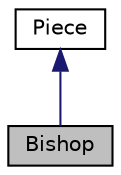 digraph "Bishop"
{
 // LATEX_PDF_SIZE
  edge [fontname="Helvetica",fontsize="10",labelfontname="Helvetica",labelfontsize="10"];
  node [fontname="Helvetica",fontsize="10",shape=record];
  Node1 [label="Bishop",height=0.2,width=0.4,color="black", fillcolor="grey75", style="filled", fontcolor="black",tooltip="Class representing a bishop piece."];
  Node2 -> Node1 [dir="back",color="midnightblue",fontsize="10",style="solid",fontname="Helvetica"];
  Node2 [label="Piece",height=0.2,width=0.4,color="black", fillcolor="white", style="filled",URL="$classPiece.html",tooltip="Class representing a piece on the board."];
}
